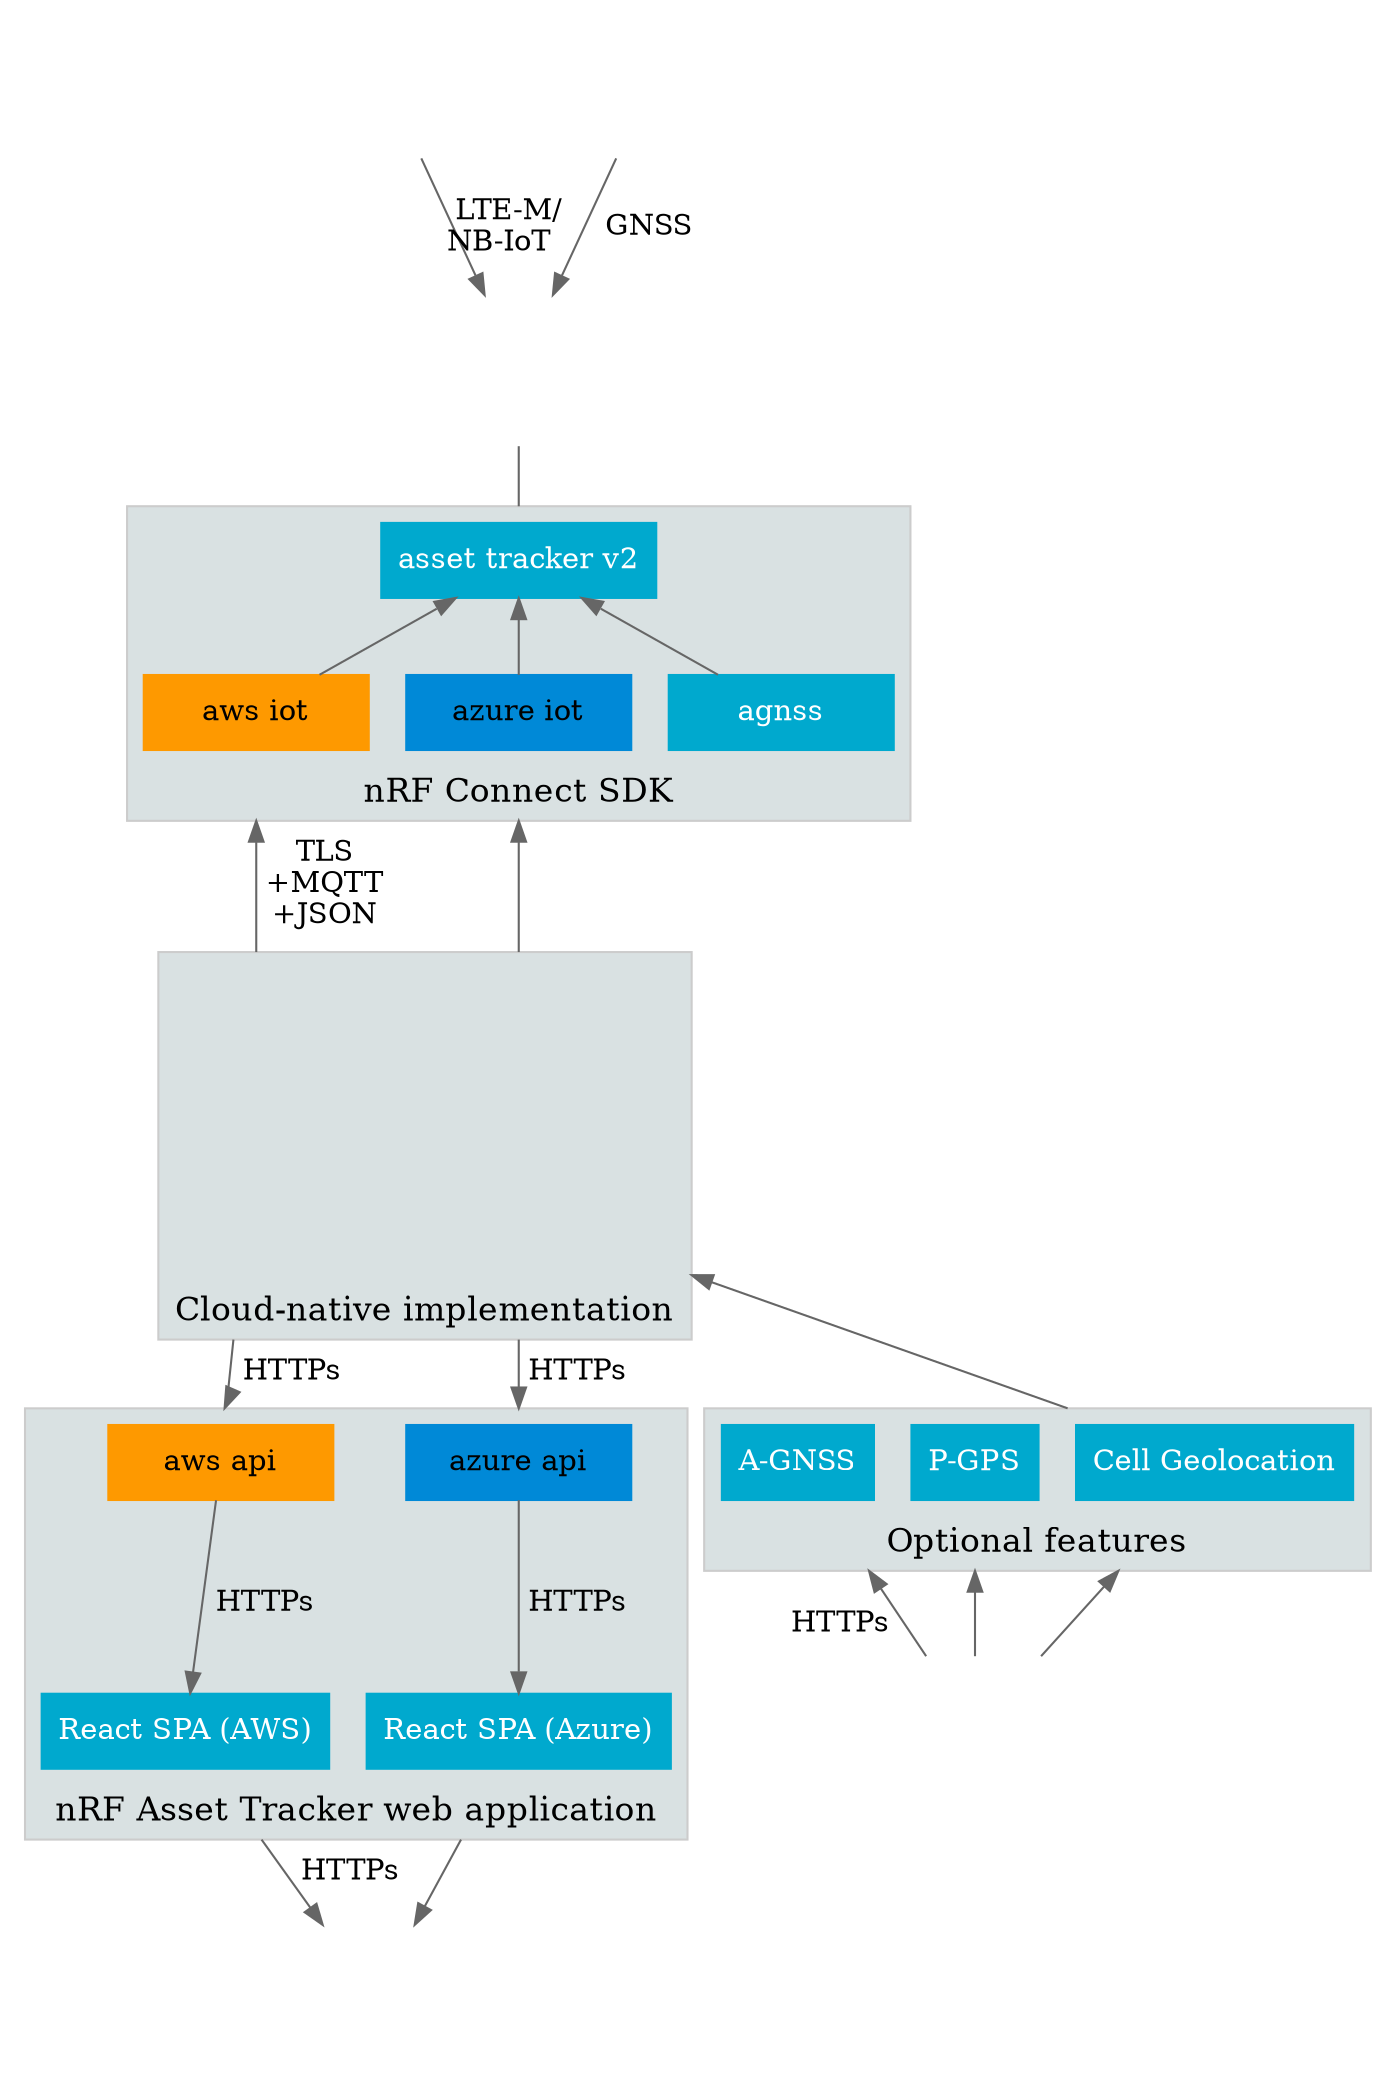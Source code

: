 digraph G {

    rankdir=TB

    imagepath="/workdir/docs/project"

    bgcolor=transparent

    compound=true

    labelfloat=true

    edge [ color="#666666" ]

    splines=false
    
    celltower [ label="" image="./images/celltower.svg" shape="none" width="2" height="1" imagescale=true ]
    satellite [ label="" image="./images/satellite.svg" shape="none" width="1" height="1" imagescale=true ]
    thingy91 [ label="" tooltip="Thingy:91" image="./images/thingy91.svg" shape="none" width="1" height="1" imagescale=true URL="https://www.nordicsemi.com/Software-and-tools/Prototyping-platforms/Nordic-Thingy-91" ]

    subgraph cluster0 {
        label="Cloud-native implementation"
        labelloc=b
        fontsize=16
        bgcolor="#D9E1E2" color="#cccccc" 
        AWS [ image="./images/aws.svg" label="" shape="none" URL="https://github.com/NordicSemiconductor/asset-tracker-cloud-aws-js" width="1" height="1" imagescale=true ];
        Azure [ image="./images/azure.svg" label="" shape="none" URL="https://github.com/NordicSemiconductor/asset-tracker-cloud-azure-js" width="2" height="2" imagescale=true ];
    }

    subgraph cluster4 {
        label="Optional features"
        labelloc=b
        fontsize=16
        bgcolor="#D9E1E2" color="#cccccc" 
        gellceo [ shape=box style=filled color="#00A9CE" fillcolor="#00A9CE" fontcolor="#ffffff" label="Cell Geolocation" ]
        agnsscloud [ shape=box style=filled color="#00A9CE" fillcolor="#00A9CE" fontcolor="#ffffff" label="A-GNSS" ]
        pgpscloud [ shape=box style=filled color="#00A9CE" fillcolor="#00A9CE" fontcolor="#ffffff" label="P-GPS" ]
    }

    subgraph cluster1 {
        label="nRF Connect SDK"
        labelloc=b
        fontsize=16
        bgcolor="#D9E1E2" color="#cccccc" 
        aws_iot [ label="aws iot" width="1.5" shape=box style=filled color="#fe9900" fillcolor="#fe9900" URL="https://developer.nordicsemi.com/nRF_Connect_SDK/doc/latest/nrf/samples/nrf9160/aws_iot/README.html" ]
        azure_iot [ label="azure iot" width="1.5" shape=box style=filled color="#0089d7" fillcolor="#0089d7" URL="https://developer.nordicsemi.com/nRF_Connect_SDK/doc/latest/nrf/samples/nrf9160/azure_iot_hub/README.html" ]
        asset_tracker_v2 [ label="asset tracker v2" shape=box style=filled color="#00A9CE" fillcolor="#00A9CE" fontcolor="#ffffff" color="#00A9CE" URL="https://developer.nordicsemi.com/nRF_Connect_SDK/doc/latest/nrf/applications/asset_tracker_v2/README.html" ]
        agnss [ shape=box width ="1.5" style=filled color="#00A9CE" fillcolor="#00A9CE" fontcolor="#ffffff" URL="https://developer.nordicsemi.com/nRF_Connect_SDK/doc/latest/nrf/samples/nrf9160/agnss/README.html" ]
    }

    subgraph cluster2 {
        label="nRF Asset Tracker web application"
        labelloc=b
        fontsize=16
        bgcolor="#D9E1E2" color="#cccccc" 
        aws_api [ label="aws api" width="1.5" shape=box style=filled color="#fe9900" fillcolor="#fe9900" ]
        azure_api [ label="azure api" width="1.5" shape=box style=filled color="#0089d7" fillcolor="#0089d7" ]
        web_app_azure [ label="React SPA (Azure)" shape=box style=filled color="#00A9CE" fillcolor="#00A9CE" fontcolor="#ffffff" URL="https://github.com/NordicSemiconductor/asset-tracker-cloud-app-js" ]
        web_app_aws [ label="React SPA (AWS)" shape=box style=filled color="#00A9CE" fillcolor="#00A9CE" fontcolor="#ffffff" URL="https://github.com/NordicSemiconductor/asset-tracker-cloud-app-aws-js" ]
    }

        nrfcloud [ label="" labelloc=b tooltip="nRF Cloud" image="./images/nrfcloud.svg" shape="none" width="1" height="1" imagescale=true URL="https://www.nordicsemi.com/Software-and-tools/Development-Tools/nRF-Cloud" ]
        phone [ label="" image="./images/phone.svg" shape="none" width="1" height="1" imagescale=true ]

    aws_iot -> AWS  [ label=" TLS \n +MQTT \n +JSON " dir=back ltail=cluster1 lhead=cluster0 ]
    azure_iot -> Azure  [ dir=back ltail=cluster1 lhead=cluster0]
    thingy91 -> asset_tracker_v2 [ dir=none lhead=cluster1 ]
    satellite -> thingy91 [ label=" GNSS " ]
    celltower -> thingy91 [ label=" LTE-M/\nNB-IoT " ]

    asset_tracker_v2 -> aws_iot [ dir=back ]
    asset_tracker_v2 -> azure_iot [ dir=back ]
    asset_tracker_v2 -> agnss [ dir=back ]

    agnsscloud -> nrfcloud [ dir=back taillabel=" HTTPs " ltail=cluster4 labeldistance="6"]
    pgpscloud -> nrfcloud [ dir=back ltail=cluster4 ]
    gellceo -> nrfcloud [ dir=back ltail=cluster4 ]
    AWS -> gellceo [ dir=back ltail=cluster0 lhead=cluster4 ]

    AWS -> aws_api [ label=" HTTPs " ltail=cluster0 lhead=cluster2 ]
    Azure -> azure_api [ label=" HTTPs " ltail=cluster0 lhead=cluster2 ]

    aws_api -> web_app_aws [ label=" HTTPs " ltail=cluster0 lhead=cluster2 ]
    azure_api -> web_app_azure [ label=" HTTPs " ltail=cluster0 lhead=cluster2 ]

    web_app_aws -> phone [ label=" HTTPs " ltail=cluster2 ]
    web_app_azure -> phone [ ltail=cluster2 ]
}
